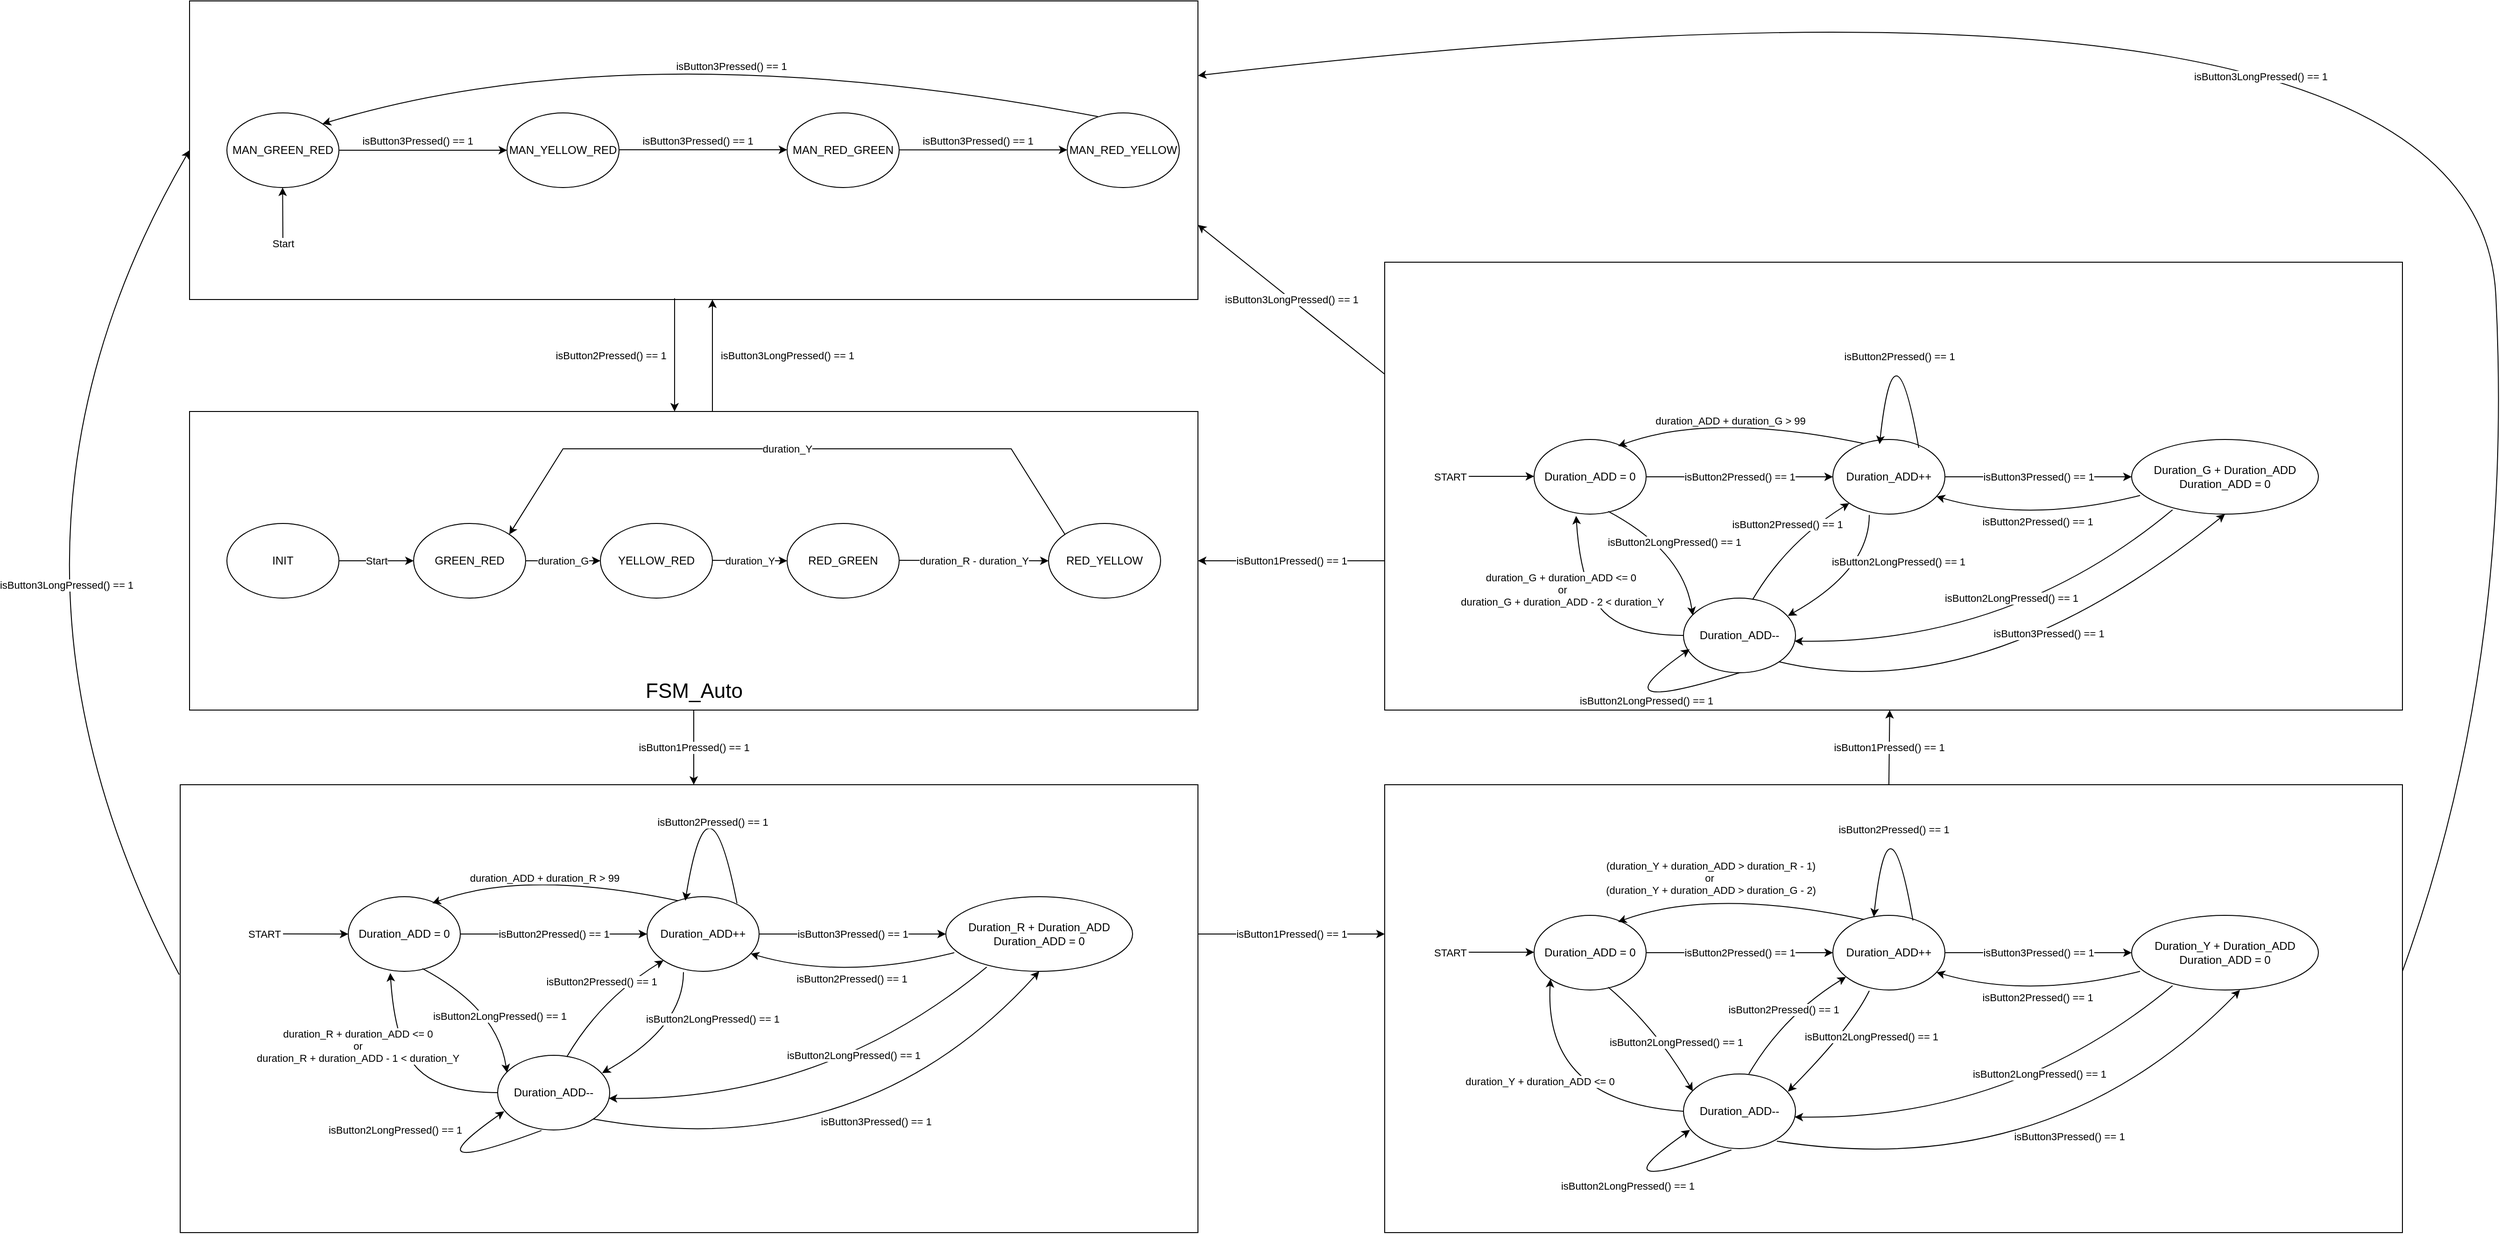 <mxfile version="24.9.1">
  <diagram name="Trang-1" id="8JDqOSwiKG6TQ53-_eAv">
    <mxGraphModel dx="4874" dy="2580" grid="1" gridSize="10" guides="1" tooltips="1" connect="1" arrows="1" fold="1" page="1" pageScale="1" pageWidth="2560" pageHeight="1440" math="0" shadow="0">
      <root>
        <mxCell id="0" />
        <mxCell id="1" parent="0" />
        <mxCell id="40xtXqaltyNHwQIEkFGx-76" value="" style="rounded=0;whiteSpace=wrap;html=1;" vertex="1" parent="1">
          <mxGeometry x="1320" y="-120" width="1090" height="480" as="geometry" />
        </mxCell>
        <mxCell id="40xtXqaltyNHwQIEkFGx-75" value="" style="rounded=0;whiteSpace=wrap;html=1;" vertex="1" parent="1">
          <mxGeometry x="1320" y="440" width="1090" height="480" as="geometry" />
        </mxCell>
        <mxCell id="40xtXqaltyNHwQIEkFGx-74" value="" style="rounded=0;whiteSpace=wrap;html=1;" vertex="1" parent="1">
          <mxGeometry x="30" y="440" width="1090" height="480" as="geometry" />
        </mxCell>
        <mxCell id="vL8TN6q_P8kp17YSHXBX-11" value="" style="rounded=0;whiteSpace=wrap;html=1;" parent="1" vertex="1">
          <mxGeometry x="40" y="40" width="1080" height="320" as="geometry" />
        </mxCell>
        <mxCell id="vL8TN6q_P8kp17YSHXBX-1" value="INIT" style="ellipse;whiteSpace=wrap;html=1;" parent="1" vertex="1">
          <mxGeometry x="80" y="160" width="120" height="80" as="geometry" />
        </mxCell>
        <mxCell id="vL8TN6q_P8kp17YSHXBX-2" value="GREEN_RED" style="ellipse;whiteSpace=wrap;html=1;" parent="1" vertex="1">
          <mxGeometry x="280" y="160" width="120" height="80" as="geometry" />
        </mxCell>
        <mxCell id="vL8TN6q_P8kp17YSHXBX-3" value="YELLOW_RED" style="ellipse;whiteSpace=wrap;html=1;" parent="1" vertex="1">
          <mxGeometry x="480" y="160" width="120" height="80" as="geometry" />
        </mxCell>
        <mxCell id="vL8TN6q_P8kp17YSHXBX-4" value="RED_GREEN" style="ellipse;whiteSpace=wrap;html=1;" parent="1" vertex="1">
          <mxGeometry x="680" y="160" width="120" height="80" as="geometry" />
        </mxCell>
        <mxCell id="vL8TN6q_P8kp17YSHXBX-5" value="RED_YELLOW" style="ellipse;whiteSpace=wrap;html=1;" parent="1" vertex="1">
          <mxGeometry x="960" y="160" width="120" height="80" as="geometry" />
        </mxCell>
        <mxCell id="vL8TN6q_P8kp17YSHXBX-6" value="duration_Y" style="endArrow=classic;html=1;rounded=0;exitX=0;exitY=0;exitDx=0;exitDy=0;entryX=1;entryY=0;entryDx=0;entryDy=0;" parent="1" source="vL8TN6q_P8kp17YSHXBX-5" target="vL8TN6q_P8kp17YSHXBX-2" edge="1">
          <mxGeometry width="50" height="50" relative="1" as="geometry">
            <mxPoint x="886.334" y="142.111" as="sourcePoint" />
            <mxPoint x="173" y="170" as="targetPoint" />
            <Array as="points">
              <mxPoint x="920" y="80" />
              <mxPoint x="440" y="80" />
            </Array>
          </mxGeometry>
        </mxCell>
        <mxCell id="vL8TN6q_P8kp17YSHXBX-7" value="Start" style="endArrow=classic;html=1;rounded=0;entryX=0;entryY=0.5;entryDx=0;entryDy=0;" parent="1" source="vL8TN6q_P8kp17YSHXBX-1" target="vL8TN6q_P8kp17YSHXBX-2" edge="1">
          <mxGeometry width="50" height="50" relative="1" as="geometry">
            <mxPoint x="210" y="290" as="sourcePoint" />
            <mxPoint x="260" y="240" as="targetPoint" />
          </mxGeometry>
        </mxCell>
        <mxCell id="vL8TN6q_P8kp17YSHXBX-8" value="duration_G" style="endArrow=classic;html=1;rounded=0;exitX=1;exitY=0.5;exitDx=0;exitDy=0;" parent="1" source="vL8TN6q_P8kp17YSHXBX-2" edge="1">
          <mxGeometry width="50" height="50" relative="1" as="geometry">
            <mxPoint x="430" y="250" as="sourcePoint" />
            <mxPoint x="480" y="200" as="targetPoint" />
          </mxGeometry>
        </mxCell>
        <mxCell id="vL8TN6q_P8kp17YSHXBX-9" value="duration_Y" style="endArrow=classic;html=1;rounded=0;entryX=0;entryY=0.5;entryDx=0;entryDy=0;" parent="1" target="vL8TN6q_P8kp17YSHXBX-4" edge="1">
          <mxGeometry width="50" height="50" relative="1" as="geometry">
            <mxPoint x="600" y="199.5" as="sourcePoint" />
            <mxPoint x="670" y="199.5" as="targetPoint" />
            <mxPoint as="offset" />
          </mxGeometry>
        </mxCell>
        <mxCell id="vL8TN6q_P8kp17YSHXBX-10" value="duration_R - duration_Y" style="endArrow=classic;html=1;rounded=0;entryX=0;entryY=0.5;entryDx=0;entryDy=0;" parent="1" target="vL8TN6q_P8kp17YSHXBX-5" edge="1">
          <mxGeometry width="50" height="50" relative="1" as="geometry">
            <mxPoint x="800" y="199.5" as="sourcePoint" />
            <mxPoint x="960" y="200" as="targetPoint" />
          </mxGeometry>
        </mxCell>
        <mxCell id="vL8TN6q_P8kp17YSHXBX-12" value="&lt;font style=&quot;font-size: 22px;&quot;&gt;FSM_Auto&lt;/font&gt;" style="text;html=1;align=center;verticalAlign=middle;resizable=0;points=[];autosize=1;strokeColor=none;fillColor=none;" parent="1" vertex="1">
          <mxGeometry x="515" y="320" width="130" height="40" as="geometry" />
        </mxCell>
        <mxCell id="vL8TN6q_P8kp17YSHXBX-13" value="isButton1Pressed() == 1" style="endArrow=classic;html=1;rounded=0;entryX=0.5;entryY=0;entryDx=0;entryDy=0;" parent="1" source="vL8TN6q_P8kp17YSHXBX-11" edge="1">
          <mxGeometry width="50" height="50" relative="1" as="geometry">
            <mxPoint x="480.0" y="370.0" as="sourcePoint" />
            <mxPoint x="580" y="440" as="targetPoint" />
          </mxGeometry>
        </mxCell>
        <mxCell id="vL8TN6q_P8kp17YSHXBX-27" value="&lt;div&gt;Duration_ADD = 0&lt;/div&gt;" style="ellipse;whiteSpace=wrap;html=1;" parent="1" vertex="1">
          <mxGeometry x="1480" y="580" width="120" height="80" as="geometry" />
        </mxCell>
        <mxCell id="vL8TN6q_P8kp17YSHXBX-28" value="Duration_ADD++" style="ellipse;whiteSpace=wrap;html=1;" parent="1" vertex="1">
          <mxGeometry x="1800" y="580" width="120" height="80" as="geometry" />
        </mxCell>
        <mxCell id="vL8TN6q_P8kp17YSHXBX-29" value="Duration_Y + Duration_ADD&lt;div&gt;Duration_ADD = 0&lt;/div&gt;" style="ellipse;whiteSpace=wrap;html=1;" parent="1" vertex="1">
          <mxGeometry x="2120" y="580" width="200" height="80" as="geometry" />
        </mxCell>
        <mxCell id="vL8TN6q_P8kp17YSHXBX-30" value="isButton2Pressed() == 1" style="endArrow=classic;html=1;rounded=0;entryX=0;entryY=0.5;entryDx=0;entryDy=0;exitX=1;exitY=0.5;exitDx=0;exitDy=0;" parent="1" source="vL8TN6q_P8kp17YSHXBX-27" target="vL8TN6q_P8kp17YSHXBX-28" edge="1">
          <mxGeometry width="50" height="50" relative="1" as="geometry">
            <mxPoint x="1730" y="645" as="sourcePoint" />
            <mxPoint x="1780" y="595" as="targetPoint" />
          </mxGeometry>
        </mxCell>
        <mxCell id="vL8TN6q_P8kp17YSHXBX-31" value="isButton2Pressed() == 1" style="curved=1;endArrow=classic;html=1;rounded=0;exitX=0.715;exitY=0.07;exitDx=0;exitDy=0;entryX=0.365;entryY=0.02;entryDx=0;entryDy=0;entryPerimeter=0;exitPerimeter=0;" parent="1" source="vL8TN6q_P8kp17YSHXBX-28" edge="1" target="vL8TN6q_P8kp17YSHXBX-28">
          <mxGeometry x="0.356" y="11" width="50" height="50" relative="1" as="geometry">
            <mxPoint x="1891.38" y="580.2" as="sourcePoint" />
            <mxPoint x="1840" y="585" as="targetPoint" />
            <Array as="points">
              <mxPoint x="1859.96" y="437" />
            </Array>
            <mxPoint as="offset" />
          </mxGeometry>
        </mxCell>
        <mxCell id="vL8TN6q_P8kp17YSHXBX-32" value="isButton3Pressed() == 1" style="endArrow=classic;html=1;rounded=0;exitX=1;exitY=0.5;exitDx=0;exitDy=0;entryX=0;entryY=0.5;entryDx=0;entryDy=0;" parent="1" source="vL8TN6q_P8kp17YSHXBX-28" target="vL8TN6q_P8kp17YSHXBX-29" edge="1">
          <mxGeometry width="50" height="50" relative="1" as="geometry">
            <mxPoint x="1935" y="630" as="sourcePoint" />
            <mxPoint x="1985" y="580" as="targetPoint" />
          </mxGeometry>
        </mxCell>
        <mxCell id="vL8TN6q_P8kp17YSHXBX-33" value="isButton2Pressed() == 1" style="curved=1;endArrow=classic;html=1;rounded=0;exitX=0.045;exitY=0.75;exitDx=0;exitDy=0;entryX=0.925;entryY=0.763;entryDx=0;entryDy=0;entryPerimeter=0;exitPerimeter=0;" parent="1" source="vL8TN6q_P8kp17YSHXBX-29" target="vL8TN6q_P8kp17YSHXBX-28" edge="1">
          <mxGeometry width="50" height="50" relative="1" as="geometry">
            <mxPoint x="2179.02" y="660" as="sourcePoint" />
            <mxPoint x="1880.98" y="664.96" as="targetPoint" />
            <Array as="points">
              <mxPoint x="2010" y="670" />
            </Array>
          </mxGeometry>
        </mxCell>
        <mxCell id="vL8TN6q_P8kp17YSHXBX-49" value="isButton1Pressed() == 1" style="endArrow=classic;html=1;rounded=0;exitX=1;exitY=0.5;exitDx=0;exitDy=0;entryX=0;entryY=0.5;entryDx=0;entryDy=0;" parent="1" edge="1">
          <mxGeometry width="50" height="50" relative="1" as="geometry">
            <mxPoint x="1120" y="600" as="sourcePoint" />
            <mxPoint x="1320" y="600" as="targetPoint" />
          </mxGeometry>
        </mxCell>
        <mxCell id="vL8TN6q_P8kp17YSHXBX-50" value="isButton1Pressed() == 1" style="endArrow=classic;html=1;rounded=0;entryX=0.503;entryY=1;entryDx=0;entryDy=0;entryPerimeter=0;exitX=0.5;exitY=0;exitDx=0;exitDy=0;" parent="1" edge="1">
          <mxGeometry width="50" height="50" relative="1" as="geometry">
            <mxPoint x="1860" y="440" as="sourcePoint" />
            <mxPoint x="1860.87" y="360" as="targetPoint" />
          </mxGeometry>
        </mxCell>
        <mxCell id="vL8TN6q_P8kp17YSHXBX-51" value="isButton1Pressed() == 1" style="endArrow=classic;html=1;rounded=0;exitX=0;exitY=0.5;exitDx=0;exitDy=0;entryX=1;entryY=0.5;entryDx=0;entryDy=0;" parent="1" target="vL8TN6q_P8kp17YSHXBX-11" edge="1">
          <mxGeometry width="50" height="50" relative="1" as="geometry">
            <mxPoint x="1320" y="200" as="sourcePoint" />
            <mxPoint x="1250" y="180" as="targetPoint" />
          </mxGeometry>
        </mxCell>
        <mxCell id="40xtXqaltyNHwQIEkFGx-3" value="(duration_Y + duration_ADD &amp;gt; duration_R - 1)&lt;div&gt;or&amp;nbsp;&lt;div&gt;(duration_Y + duration_ADD &amp;gt; duration_G - 2)&lt;/div&gt;&lt;/div&gt;" style="curved=1;endArrow=classic;html=1;rounded=0;exitX=0.278;exitY=0.055;exitDx=0;exitDy=0;entryX=0.758;entryY=0.938;entryDx=0;entryDy=0;entryPerimeter=0;exitPerimeter=0;" edge="1" parent="1" source="vL8TN6q_P8kp17YSHXBX-28">
          <mxGeometry x="0.221" y="-10" width="50" height="50" relative="1" as="geometry">
            <mxPoint x="1828" y="580" as="sourcePoint" />
            <mxPoint x="1570" y="587" as="targetPoint" />
            <Array as="points">
              <mxPoint x="1670" y="550" />
            </Array>
            <mxPoint x="3" y="-1" as="offset" />
          </mxGeometry>
        </mxCell>
        <mxCell id="40xtXqaltyNHwQIEkFGx-5" value="Duration_ADD--" style="ellipse;whiteSpace=wrap;html=1;" vertex="1" parent="1">
          <mxGeometry x="1640" y="750" width="120" height="80" as="geometry" />
        </mxCell>
        <mxCell id="40xtXqaltyNHwQIEkFGx-7" value="" style="curved=1;endArrow=classic;html=1;rounded=0;exitX=0.662;exitY=0.963;exitDx=0;exitDy=0;exitPerimeter=0;entryX=0.083;entryY=0.231;entryDx=0;entryDy=0;entryPerimeter=0;" edge="1" parent="1" source="vL8TN6q_P8kp17YSHXBX-27" target="40xtXqaltyNHwQIEkFGx-5">
          <mxGeometry width="50" height="50" relative="1" as="geometry">
            <mxPoint x="1590" y="710" as="sourcePoint" />
            <mxPoint x="1640" y="660" as="targetPoint" />
            <Array as="points">
              <mxPoint x="1610" y="700" />
            </Array>
          </mxGeometry>
        </mxCell>
        <mxCell id="40xtXqaltyNHwQIEkFGx-8" value="isButton2LongPressed() == 1" style="edgeLabel;html=1;align=center;verticalAlign=middle;resizable=0;points=[];" vertex="1" connectable="0" parent="40xtXqaltyNHwQIEkFGx-7">
          <mxGeometry x="-0.219" y="9" relative="1" as="geometry">
            <mxPoint x="23" y="29" as="offset" />
          </mxGeometry>
        </mxCell>
        <mxCell id="40xtXqaltyNHwQIEkFGx-9" value="" style="curved=1;endArrow=classic;html=1;rounded=0;exitX=0.325;exitY=1.011;exitDx=0;exitDy=0;entryX=0.932;entryY=0.237;entryDx=0;entryDy=0;entryPerimeter=0;exitPerimeter=0;" edge="1" parent="1" source="vL8TN6q_P8kp17YSHXBX-28" target="40xtXqaltyNHwQIEkFGx-5">
          <mxGeometry width="50" height="50" relative="1" as="geometry">
            <mxPoint x="1760" y="667" as="sourcePoint" />
            <mxPoint x="1851" y="778" as="targetPoint" />
            <Array as="points">
              <mxPoint x="1820" y="700" />
            </Array>
          </mxGeometry>
        </mxCell>
        <mxCell id="40xtXqaltyNHwQIEkFGx-10" value="isButton2LongPressed() == 1" style="edgeLabel;html=1;align=center;verticalAlign=middle;resizable=0;points=[];" vertex="1" connectable="0" parent="40xtXqaltyNHwQIEkFGx-9">
          <mxGeometry x="-0.219" y="9" relative="1" as="geometry">
            <mxPoint x="22" y="-5" as="offset" />
          </mxGeometry>
        </mxCell>
        <mxCell id="40xtXqaltyNHwQIEkFGx-11" value="" style="curved=1;endArrow=classic;html=1;rounded=0;exitX=0.219;exitY=0.942;exitDx=0;exitDy=0;entryX=0.992;entryY=0.576;entryDx=0;entryDy=0;entryPerimeter=0;exitPerimeter=0;" edge="1" parent="1" source="vL8TN6q_P8kp17YSHXBX-29" target="40xtXqaltyNHwQIEkFGx-5">
          <mxGeometry width="50" height="50" relative="1" as="geometry">
            <mxPoint x="2157" y="660" as="sourcePoint" />
            <mxPoint x="2070" y="768" as="targetPoint" />
            <Array as="points">
              <mxPoint x="1990" y="800" />
            </Array>
          </mxGeometry>
        </mxCell>
        <mxCell id="40xtXqaltyNHwQIEkFGx-12" value="isButton2LongPressed() == 1" style="edgeLabel;html=1;align=center;verticalAlign=middle;resizable=0;points=[];" vertex="1" connectable="0" parent="40xtXqaltyNHwQIEkFGx-11">
          <mxGeometry x="-0.219" y="9" relative="1" as="geometry">
            <mxPoint x="-12" y="-27" as="offset" />
          </mxGeometry>
        </mxCell>
        <mxCell id="40xtXqaltyNHwQIEkFGx-14" value="" style="curved=1;endArrow=classic;html=1;rounded=0;exitX=0;exitY=0.5;exitDx=0;exitDy=0;entryX=0;entryY=1;entryDx=0;entryDy=0;" edge="1" parent="1" source="40xtXqaltyNHwQIEkFGx-5" target="vL8TN6q_P8kp17YSHXBX-27">
          <mxGeometry width="50" height="50" relative="1" as="geometry">
            <mxPoint x="1530" y="790" as="sourcePoint" />
            <mxPoint x="1580" y="740" as="targetPoint" />
            <Array as="points">
              <mxPoint x="1490" y="780" />
            </Array>
          </mxGeometry>
        </mxCell>
        <mxCell id="40xtXqaltyNHwQIEkFGx-15" value="duration_Y + duration_ADD &amp;lt;= 0" style="edgeLabel;html=1;align=center;verticalAlign=middle;resizable=0;points=[];" vertex="1" connectable="0" parent="40xtXqaltyNHwQIEkFGx-14">
          <mxGeometry x="-0.072" y="1" relative="1" as="geometry">
            <mxPoint x="-23" y="-25" as="offset" />
          </mxGeometry>
        </mxCell>
        <mxCell id="40xtXqaltyNHwQIEkFGx-18" value="&lt;div&gt;Duration_ADD = 0&lt;/div&gt;" style="ellipse;whiteSpace=wrap;html=1;" vertex="1" parent="1">
          <mxGeometry x="210" y="560" width="120" height="80" as="geometry" />
        </mxCell>
        <mxCell id="40xtXqaltyNHwQIEkFGx-19" value="Duration_ADD++" style="ellipse;whiteSpace=wrap;html=1;" vertex="1" parent="1">
          <mxGeometry x="530" y="560" width="120" height="80" as="geometry" />
        </mxCell>
        <mxCell id="40xtXqaltyNHwQIEkFGx-20" value="Duration_R + Duration_ADD&lt;div&gt;Duration_ADD = 0&lt;/div&gt;" style="ellipse;whiteSpace=wrap;html=1;" vertex="1" parent="1">
          <mxGeometry x="850" y="560" width="200" height="80" as="geometry" />
        </mxCell>
        <mxCell id="40xtXqaltyNHwQIEkFGx-21" value="isButton2Pressed() == 1" style="endArrow=classic;html=1;rounded=0;entryX=0;entryY=0.5;entryDx=0;entryDy=0;exitX=1;exitY=0.5;exitDx=0;exitDy=0;" edge="1" parent="1" source="40xtXqaltyNHwQIEkFGx-18" target="40xtXqaltyNHwQIEkFGx-19">
          <mxGeometry width="50" height="50" relative="1" as="geometry">
            <mxPoint x="460" y="625" as="sourcePoint" />
            <mxPoint x="510" y="575" as="targetPoint" />
          </mxGeometry>
        </mxCell>
        <mxCell id="40xtXqaltyNHwQIEkFGx-22" value="isButton3Pressed() == 1" style="endArrow=classic;html=1;rounded=0;exitX=1;exitY=0.5;exitDx=0;exitDy=0;entryX=0;entryY=0.5;entryDx=0;entryDy=0;" edge="1" parent="1" source="40xtXqaltyNHwQIEkFGx-19" target="40xtXqaltyNHwQIEkFGx-20">
          <mxGeometry width="50" height="50" relative="1" as="geometry">
            <mxPoint x="665" y="610" as="sourcePoint" />
            <mxPoint x="715" y="560" as="targetPoint" />
            <mxPoint as="offset" />
          </mxGeometry>
        </mxCell>
        <mxCell id="40xtXqaltyNHwQIEkFGx-23" value="isButton2Pressed() == 1" style="curved=1;endArrow=classic;html=1;rounded=0;exitX=0.045;exitY=0.75;exitDx=0;exitDy=0;entryX=0.925;entryY=0.763;entryDx=0;entryDy=0;entryPerimeter=0;exitPerimeter=0;" edge="1" parent="1" source="40xtXqaltyNHwQIEkFGx-20" target="40xtXqaltyNHwQIEkFGx-19">
          <mxGeometry width="50" height="50" relative="1" as="geometry">
            <mxPoint x="909.02" y="640" as="sourcePoint" />
            <mxPoint x="610.98" y="644.96" as="targetPoint" />
            <Array as="points">
              <mxPoint x="740" y="650" />
            </Array>
          </mxGeometry>
        </mxCell>
        <mxCell id="40xtXqaltyNHwQIEkFGx-24" value="duration_ADD + duration_R &amp;gt; 99" style="curved=1;endArrow=classic;html=1;rounded=0;exitX=0.278;exitY=0.055;exitDx=0;exitDy=0;entryX=0.758;entryY=0.938;entryDx=0;entryDy=0;entryPerimeter=0;exitPerimeter=0;" edge="1" parent="1" source="40xtXqaltyNHwQIEkFGx-19">
          <mxGeometry x="0.062" y="6" width="50" height="50" relative="1" as="geometry">
            <mxPoint x="558" y="560" as="sourcePoint" />
            <mxPoint x="300" y="567" as="targetPoint" />
            <Array as="points">
              <mxPoint x="400" y="530" />
            </Array>
            <mxPoint as="offset" />
          </mxGeometry>
        </mxCell>
        <mxCell id="40xtXqaltyNHwQIEkFGx-25" value="Duration_ADD--" style="ellipse;whiteSpace=wrap;html=1;" vertex="1" parent="1">
          <mxGeometry x="370" y="730" width="120" height="80" as="geometry" />
        </mxCell>
        <mxCell id="40xtXqaltyNHwQIEkFGx-26" value="" style="curved=1;endArrow=classic;html=1;rounded=0;exitX=0.662;exitY=0.963;exitDx=0;exitDy=0;exitPerimeter=0;entryX=0.083;entryY=0.231;entryDx=0;entryDy=0;entryPerimeter=0;" edge="1" parent="1" source="40xtXqaltyNHwQIEkFGx-18" target="40xtXqaltyNHwQIEkFGx-25">
          <mxGeometry width="50" height="50" relative="1" as="geometry">
            <mxPoint x="320" y="690" as="sourcePoint" />
            <mxPoint x="370" y="640" as="targetPoint" />
            <Array as="points">
              <mxPoint x="370" y="680" />
            </Array>
          </mxGeometry>
        </mxCell>
        <mxCell id="40xtXqaltyNHwQIEkFGx-27" value="isButton2LongPressed() == 1" style="edgeLabel;html=1;align=center;verticalAlign=middle;resizable=0;points=[];" vertex="1" connectable="0" parent="40xtXqaltyNHwQIEkFGx-26">
          <mxGeometry x="-0.219" y="9" relative="1" as="geometry">
            <mxPoint x="23" y="29" as="offset" />
          </mxGeometry>
        </mxCell>
        <mxCell id="40xtXqaltyNHwQIEkFGx-28" value="" style="curved=1;endArrow=classic;html=1;rounded=0;exitX=0.325;exitY=1.011;exitDx=0;exitDy=0;entryX=0.932;entryY=0.237;entryDx=0;entryDy=0;entryPerimeter=0;exitPerimeter=0;" edge="1" parent="1" source="40xtXqaltyNHwQIEkFGx-19" target="40xtXqaltyNHwQIEkFGx-25">
          <mxGeometry width="50" height="50" relative="1" as="geometry">
            <mxPoint x="490" y="647" as="sourcePoint" />
            <mxPoint x="581" y="758" as="targetPoint" />
            <Array as="points">
              <mxPoint x="569" y="700" />
            </Array>
          </mxGeometry>
        </mxCell>
        <mxCell id="40xtXqaltyNHwQIEkFGx-29" value="isButton2LongPressed() == 1" style="edgeLabel;html=1;align=center;verticalAlign=middle;resizable=0;points=[];" vertex="1" connectable="0" parent="40xtXqaltyNHwQIEkFGx-28">
          <mxGeometry x="-0.219" y="9" relative="1" as="geometry">
            <mxPoint x="29" y="-19" as="offset" />
          </mxGeometry>
        </mxCell>
        <mxCell id="40xtXqaltyNHwQIEkFGx-30" value="" style="curved=1;endArrow=classic;html=1;rounded=0;exitX=0.219;exitY=0.942;exitDx=0;exitDy=0;entryX=0.992;entryY=0.576;entryDx=0;entryDy=0;entryPerimeter=0;exitPerimeter=0;" edge="1" parent="1" source="40xtXqaltyNHwQIEkFGx-20" target="40xtXqaltyNHwQIEkFGx-25">
          <mxGeometry width="50" height="50" relative="1" as="geometry">
            <mxPoint x="887" y="640" as="sourcePoint" />
            <mxPoint x="800" y="748" as="targetPoint" />
            <Array as="points">
              <mxPoint x="720" y="780" />
            </Array>
          </mxGeometry>
        </mxCell>
        <mxCell id="40xtXqaltyNHwQIEkFGx-31" value="isButton2LongPressed() == 1" style="edgeLabel;html=1;align=center;verticalAlign=middle;resizable=0;points=[];" vertex="1" connectable="0" parent="40xtXqaltyNHwQIEkFGx-30">
          <mxGeometry x="-0.219" y="9" relative="1" as="geometry">
            <mxPoint x="-12" y="-27" as="offset" />
          </mxGeometry>
        </mxCell>
        <mxCell id="40xtXqaltyNHwQIEkFGx-32" value="" style="curved=1;endArrow=classic;html=1;rounded=0;exitX=0;exitY=0.5;exitDx=0;exitDy=0;entryX=0.375;entryY=1.023;entryDx=0;entryDy=0;entryPerimeter=0;" edge="1" parent="1" source="40xtXqaltyNHwQIEkFGx-25" target="40xtXqaltyNHwQIEkFGx-18">
          <mxGeometry width="50" height="50" relative="1" as="geometry">
            <mxPoint x="260" y="770" as="sourcePoint" />
            <mxPoint x="310" y="720" as="targetPoint" />
            <Array as="points">
              <mxPoint x="310" y="770" />
              <mxPoint x="260" y="720" />
            </Array>
          </mxGeometry>
        </mxCell>
        <mxCell id="40xtXqaltyNHwQIEkFGx-33" value="duration_R + duration_ADD &amp;lt;= 0&lt;div&gt;or&lt;br&gt;&lt;div&gt;duration_R + duration_ADD - 1 &amp;lt; duration_Y&lt;/div&gt;&lt;/div&gt;" style="edgeLabel;html=1;align=center;verticalAlign=middle;resizable=0;points=[];" vertex="1" connectable="0" parent="40xtXqaltyNHwQIEkFGx-32">
          <mxGeometry x="-0.072" y="1" relative="1" as="geometry">
            <mxPoint x="-63" y="-25" as="offset" />
          </mxGeometry>
        </mxCell>
        <mxCell id="40xtXqaltyNHwQIEkFGx-34" value="isButton2Pressed() == 1" style="curved=1;endArrow=classic;html=1;rounded=0;exitX=0.803;exitY=0.09;exitDx=0;exitDy=0;entryX=0.341;entryY=0.054;entryDx=0;entryDy=0;entryPerimeter=0;exitPerimeter=0;" edge="1" parent="1" source="40xtXqaltyNHwQIEkFGx-19" target="40xtXqaltyNHwQIEkFGx-19">
          <mxGeometry x="-0.424" y="9" width="50" height="50" relative="1" as="geometry">
            <mxPoint x="622" y="560" as="sourcePoint" />
            <mxPoint x="580" y="556" as="targetPoint" />
            <Array as="points">
              <mxPoint x="595.96" y="411" />
            </Array>
            <mxPoint as="offset" />
          </mxGeometry>
        </mxCell>
        <mxCell id="40xtXqaltyNHwQIEkFGx-36" value="" style="curved=1;endArrow=classic;html=1;rounded=0;entryX=0.5;entryY=1;entryDx=0;entryDy=0;exitX=1;exitY=1;exitDx=0;exitDy=0;" edge="1" parent="1" source="40xtXqaltyNHwQIEkFGx-25" target="40xtXqaltyNHwQIEkFGx-20">
          <mxGeometry width="50" height="50" relative="1" as="geometry">
            <mxPoint x="515" y="860" as="sourcePoint" />
            <mxPoint x="950" y="720" as="targetPoint" />
            <Array as="points">
              <mxPoint x="760" y="850" />
            </Array>
          </mxGeometry>
        </mxCell>
        <mxCell id="40xtXqaltyNHwQIEkFGx-37" value="isButton3Pressed() == 1" style="edgeLabel;html=1;align=center;verticalAlign=middle;resizable=0;points=[];" vertex="1" connectable="0" parent="40xtXqaltyNHwQIEkFGx-36">
          <mxGeometry x="0.252" y="42" relative="1" as="geometry">
            <mxPoint y="29" as="offset" />
          </mxGeometry>
        </mxCell>
        <mxCell id="40xtXqaltyNHwQIEkFGx-38" value="" style="curved=1;endArrow=classic;html=1;rounded=0;exitX=0.617;exitY=0.021;exitDx=0;exitDy=0;exitPerimeter=0;entryX=0;entryY=1;entryDx=0;entryDy=0;" edge="1" parent="1" source="40xtXqaltyNHwQIEkFGx-25" target="40xtXqaltyNHwQIEkFGx-19">
          <mxGeometry width="50" height="50" relative="1" as="geometry">
            <mxPoint x="465" y="710" as="sourcePoint" />
            <mxPoint x="515" y="660" as="targetPoint" />
            <Array as="points">
              <mxPoint x="480" y="670" />
            </Array>
          </mxGeometry>
        </mxCell>
        <mxCell id="40xtXqaltyNHwQIEkFGx-39" value="isButton2Pressed() == 1" style="edgeLabel;html=1;align=center;verticalAlign=middle;resizable=0;points=[];" vertex="1" connectable="0" parent="40xtXqaltyNHwQIEkFGx-38">
          <mxGeometry x="0.202" y="-4" relative="1" as="geometry">
            <mxPoint x="-18" y="-13" as="offset" />
          </mxGeometry>
        </mxCell>
        <mxCell id="40xtXqaltyNHwQIEkFGx-40" value="" style="curved=1;endArrow=classic;html=1;rounded=0;exitX=0.617;exitY=0.021;exitDx=0;exitDy=0;exitPerimeter=0;entryX=0;entryY=1;entryDx=0;entryDy=0;" edge="1" parent="1">
          <mxGeometry width="50" height="50" relative="1" as="geometry">
            <mxPoint x="1710" y="750" as="sourcePoint" />
            <mxPoint x="1814" y="646" as="targetPoint" />
            <Array as="points">
              <mxPoint x="1746" y="688" />
            </Array>
          </mxGeometry>
        </mxCell>
        <mxCell id="40xtXqaltyNHwQIEkFGx-41" value="isButton2Pressed() == 1" style="edgeLabel;html=1;align=center;verticalAlign=middle;resizable=0;points=[];" vertex="1" connectable="0" parent="40xtXqaltyNHwQIEkFGx-40">
          <mxGeometry x="0.202" y="-4" relative="1" as="geometry">
            <mxPoint x="-18" y="-1" as="offset" />
          </mxGeometry>
        </mxCell>
        <mxCell id="40xtXqaltyNHwQIEkFGx-42" value="" style="curved=1;endArrow=classic;html=1;rounded=0;entryX=0.56;entryY=1.029;entryDx=0;entryDy=0;entryPerimeter=0;exitX=0.8;exitY=0.929;exitDx=0;exitDy=0;exitPerimeter=0;" edge="1" parent="1">
          <mxGeometry width="50" height="50" relative="1" as="geometry">
            <mxPoint x="1740" y="822" as="sourcePoint" />
            <mxPoint x="2236" y="660" as="targetPoint" />
            <Array as="points">
              <mxPoint x="2034" y="868" />
            </Array>
          </mxGeometry>
        </mxCell>
        <mxCell id="40xtXqaltyNHwQIEkFGx-43" value="isButton3Pressed() == 1" style="edgeLabel;html=1;align=center;verticalAlign=middle;resizable=0;points=[];" vertex="1" connectable="0" parent="40xtXqaltyNHwQIEkFGx-42">
          <mxGeometry x="0.252" y="42" relative="1" as="geometry">
            <mxPoint y="29" as="offset" />
          </mxGeometry>
        </mxCell>
        <mxCell id="40xtXqaltyNHwQIEkFGx-44" value="&lt;div&gt;Duration_ADD = 0&lt;/div&gt;" style="ellipse;whiteSpace=wrap;html=1;" vertex="1" parent="1">
          <mxGeometry x="1480" y="70" width="120" height="80" as="geometry" />
        </mxCell>
        <mxCell id="40xtXqaltyNHwQIEkFGx-45" value="Duration_ADD++" style="ellipse;whiteSpace=wrap;html=1;" vertex="1" parent="1">
          <mxGeometry x="1800" y="70" width="120" height="80" as="geometry" />
        </mxCell>
        <mxCell id="40xtXqaltyNHwQIEkFGx-46" value="Duration_G + Duration_ADD&lt;div&gt;Duration_ADD = 0&lt;/div&gt;" style="ellipse;whiteSpace=wrap;html=1;" vertex="1" parent="1">
          <mxGeometry x="2120" y="70" width="200" height="80" as="geometry" />
        </mxCell>
        <mxCell id="40xtXqaltyNHwQIEkFGx-47" value="isButton2Pressed() == 1" style="endArrow=classic;html=1;rounded=0;entryX=0;entryY=0.5;entryDx=0;entryDy=0;exitX=1;exitY=0.5;exitDx=0;exitDy=0;" edge="1" parent="1" source="40xtXqaltyNHwQIEkFGx-44" target="40xtXqaltyNHwQIEkFGx-45">
          <mxGeometry width="50" height="50" relative="1" as="geometry">
            <mxPoint x="1730" y="135" as="sourcePoint" />
            <mxPoint x="1780" y="85" as="targetPoint" />
          </mxGeometry>
        </mxCell>
        <mxCell id="40xtXqaltyNHwQIEkFGx-48" value="isButton3Pressed() == 1" style="endArrow=classic;html=1;rounded=0;exitX=1;exitY=0.5;exitDx=0;exitDy=0;entryX=0;entryY=0.5;entryDx=0;entryDy=0;" edge="1" parent="1" source="40xtXqaltyNHwQIEkFGx-45" target="40xtXqaltyNHwQIEkFGx-46">
          <mxGeometry width="50" height="50" relative="1" as="geometry">
            <mxPoint x="1935" y="120" as="sourcePoint" />
            <mxPoint x="1985" y="70" as="targetPoint" />
            <mxPoint as="offset" />
          </mxGeometry>
        </mxCell>
        <mxCell id="40xtXqaltyNHwQIEkFGx-49" value="isButton2Pressed() == 1" style="curved=1;endArrow=classic;html=1;rounded=0;exitX=0.045;exitY=0.75;exitDx=0;exitDy=0;entryX=0.925;entryY=0.763;entryDx=0;entryDy=0;entryPerimeter=0;exitPerimeter=0;" edge="1" parent="1" source="40xtXqaltyNHwQIEkFGx-46" target="40xtXqaltyNHwQIEkFGx-45">
          <mxGeometry width="50" height="50" relative="1" as="geometry">
            <mxPoint x="2179.02" y="150" as="sourcePoint" />
            <mxPoint x="1880.98" y="154.96" as="targetPoint" />
            <Array as="points">
              <mxPoint x="2010" y="160" />
            </Array>
          </mxGeometry>
        </mxCell>
        <mxCell id="40xtXqaltyNHwQIEkFGx-50" value="duration_ADD + duration_G &amp;gt; 99" style="curved=1;endArrow=classic;html=1;rounded=0;exitX=0.278;exitY=0.055;exitDx=0;exitDy=0;entryX=0.758;entryY=0.938;entryDx=0;entryDy=0;entryPerimeter=0;exitPerimeter=0;" edge="1" parent="1" source="40xtXqaltyNHwQIEkFGx-45">
          <mxGeometry x="0.062" y="6" width="50" height="50" relative="1" as="geometry">
            <mxPoint x="1828" y="70" as="sourcePoint" />
            <mxPoint x="1570" y="77" as="targetPoint" />
            <Array as="points">
              <mxPoint x="1670" y="40" />
            </Array>
            <mxPoint as="offset" />
          </mxGeometry>
        </mxCell>
        <mxCell id="40xtXqaltyNHwQIEkFGx-51" value="Duration_ADD--" style="ellipse;whiteSpace=wrap;html=1;" vertex="1" parent="1">
          <mxGeometry x="1640" y="240" width="120" height="80" as="geometry" />
        </mxCell>
        <mxCell id="40xtXqaltyNHwQIEkFGx-52" value="" style="curved=1;endArrow=classic;html=1;rounded=0;exitX=0.662;exitY=0.963;exitDx=0;exitDy=0;exitPerimeter=0;entryX=0.083;entryY=0.231;entryDx=0;entryDy=0;entryPerimeter=0;" edge="1" parent="1" source="40xtXqaltyNHwQIEkFGx-44" target="40xtXqaltyNHwQIEkFGx-51">
          <mxGeometry width="50" height="50" relative="1" as="geometry">
            <mxPoint x="1590" y="200" as="sourcePoint" />
            <mxPoint x="1640" y="150" as="targetPoint" />
            <Array as="points">
              <mxPoint x="1640" y="190" />
            </Array>
          </mxGeometry>
        </mxCell>
        <mxCell id="40xtXqaltyNHwQIEkFGx-53" value="isButton2LongPressed() == 1" style="edgeLabel;html=1;align=center;verticalAlign=middle;resizable=0;points=[];" vertex="1" connectable="0" parent="40xtXqaltyNHwQIEkFGx-52">
          <mxGeometry x="-0.219" y="9" relative="1" as="geometry">
            <mxPoint x="11" y="11" as="offset" />
          </mxGeometry>
        </mxCell>
        <mxCell id="40xtXqaltyNHwQIEkFGx-54" value="" style="curved=1;endArrow=classic;html=1;rounded=0;exitX=0.325;exitY=1.011;exitDx=0;exitDy=0;entryX=0.932;entryY=0.237;entryDx=0;entryDy=0;entryPerimeter=0;exitPerimeter=0;" edge="1" parent="1" source="40xtXqaltyNHwQIEkFGx-45" target="40xtXqaltyNHwQIEkFGx-51">
          <mxGeometry width="50" height="50" relative="1" as="geometry">
            <mxPoint x="1760" y="157" as="sourcePoint" />
            <mxPoint x="1851" y="268" as="targetPoint" />
            <Array as="points">
              <mxPoint x="1839" y="210" />
            </Array>
          </mxGeometry>
        </mxCell>
        <mxCell id="40xtXqaltyNHwQIEkFGx-55" value="isButton2LongPressed() == 1" style="edgeLabel;html=1;align=center;verticalAlign=middle;resizable=0;points=[];" vertex="1" connectable="0" parent="40xtXqaltyNHwQIEkFGx-54">
          <mxGeometry x="-0.219" y="9" relative="1" as="geometry">
            <mxPoint x="29" y="-19" as="offset" />
          </mxGeometry>
        </mxCell>
        <mxCell id="40xtXqaltyNHwQIEkFGx-56" value="" style="curved=1;endArrow=classic;html=1;rounded=0;exitX=0.219;exitY=0.942;exitDx=0;exitDy=0;entryX=0.992;entryY=0.576;entryDx=0;entryDy=0;entryPerimeter=0;exitPerimeter=0;" edge="1" parent="1" source="40xtXqaltyNHwQIEkFGx-46" target="40xtXqaltyNHwQIEkFGx-51">
          <mxGeometry width="50" height="50" relative="1" as="geometry">
            <mxPoint x="2157" y="150" as="sourcePoint" />
            <mxPoint x="2070" y="258" as="targetPoint" />
            <Array as="points">
              <mxPoint x="1990" y="290" />
            </Array>
          </mxGeometry>
        </mxCell>
        <mxCell id="40xtXqaltyNHwQIEkFGx-57" value="isButton2LongPressed() == 1" style="edgeLabel;html=1;align=center;verticalAlign=middle;resizable=0;points=[];" vertex="1" connectable="0" parent="40xtXqaltyNHwQIEkFGx-56">
          <mxGeometry x="-0.219" y="9" relative="1" as="geometry">
            <mxPoint x="-42" y="-27" as="offset" />
          </mxGeometry>
        </mxCell>
        <mxCell id="40xtXqaltyNHwQIEkFGx-58" value="" style="curved=1;endArrow=classic;html=1;rounded=0;exitX=0;exitY=0.5;exitDx=0;exitDy=0;entryX=0.375;entryY=1.023;entryDx=0;entryDy=0;entryPerimeter=0;" edge="1" parent="1" source="40xtXqaltyNHwQIEkFGx-51" target="40xtXqaltyNHwQIEkFGx-44">
          <mxGeometry width="50" height="50" relative="1" as="geometry">
            <mxPoint x="1530" y="280" as="sourcePoint" />
            <mxPoint x="1580" y="230" as="targetPoint" />
            <Array as="points">
              <mxPoint x="1580" y="280" />
              <mxPoint x="1530" y="230" />
            </Array>
          </mxGeometry>
        </mxCell>
        <mxCell id="40xtXqaltyNHwQIEkFGx-59" value="duration_G + duration_ADD &amp;lt;= 0&amp;nbsp;&lt;div&gt;or&lt;/div&gt;&lt;div&gt;duration_G + duration_ADD - 2 &amp;lt; duration_Y&lt;/div&gt;" style="edgeLabel;html=1;align=center;verticalAlign=middle;resizable=0;points=[];" vertex="1" connectable="0" parent="40xtXqaltyNHwQIEkFGx-58">
          <mxGeometry x="-0.072" y="1" relative="1" as="geometry">
            <mxPoint x="-43" y="-24" as="offset" />
          </mxGeometry>
        </mxCell>
        <mxCell id="40xtXqaltyNHwQIEkFGx-60" value="" style="curved=1;endArrow=classic;html=1;rounded=0;entryX=0.5;entryY=1;entryDx=0;entryDy=0;exitX=1;exitY=1;exitDx=0;exitDy=0;" edge="1" parent="1" source="40xtXqaltyNHwQIEkFGx-51" target="40xtXqaltyNHwQIEkFGx-46">
          <mxGeometry width="50" height="50" relative="1" as="geometry">
            <mxPoint x="1715" y="370" as="sourcePoint" />
            <mxPoint x="2150" y="230" as="targetPoint" />
            <Array as="points">
              <mxPoint x="1960" y="360" />
            </Array>
          </mxGeometry>
        </mxCell>
        <mxCell id="40xtXqaltyNHwQIEkFGx-61" value="isButton3Pressed() == 1" style="edgeLabel;html=1;align=center;verticalAlign=middle;resizable=0;points=[];" vertex="1" connectable="0" parent="40xtXqaltyNHwQIEkFGx-60">
          <mxGeometry x="0.252" y="42" relative="1" as="geometry">
            <mxPoint y="29" as="offset" />
          </mxGeometry>
        </mxCell>
        <mxCell id="40xtXqaltyNHwQIEkFGx-62" value="" style="curved=1;endArrow=classic;html=1;rounded=0;exitX=0.617;exitY=0.021;exitDx=0;exitDy=0;exitPerimeter=0;entryX=0;entryY=1;entryDx=0;entryDy=0;" edge="1" parent="1" source="40xtXqaltyNHwQIEkFGx-51" target="40xtXqaltyNHwQIEkFGx-45">
          <mxGeometry width="50" height="50" relative="1" as="geometry">
            <mxPoint x="1735" y="220" as="sourcePoint" />
            <mxPoint x="1785" y="170" as="targetPoint" />
            <Array as="points">
              <mxPoint x="1750" y="180" />
            </Array>
          </mxGeometry>
        </mxCell>
        <mxCell id="40xtXqaltyNHwQIEkFGx-63" value="isButton2Pressed() == 1" style="edgeLabel;html=1;align=center;verticalAlign=middle;resizable=0;points=[];" vertex="1" connectable="0" parent="40xtXqaltyNHwQIEkFGx-62">
          <mxGeometry x="0.202" y="-4" relative="1" as="geometry">
            <mxPoint x="-18" y="-13" as="offset" />
          </mxGeometry>
        </mxCell>
        <mxCell id="40xtXqaltyNHwQIEkFGx-67" value="isButton2Pressed() == 1" style="curved=1;endArrow=classic;html=1;rounded=0;exitX=0.715;exitY=0.07;exitDx=0;exitDy=0;entryX=0.365;entryY=0.02;entryDx=0;entryDy=0;entryPerimeter=0;exitPerimeter=0;" edge="1" parent="1">
          <mxGeometry x="0.356" y="11" width="50" height="50" relative="1" as="geometry">
            <mxPoint x="1892" y="79" as="sourcePoint" />
            <mxPoint x="1850" y="75" as="targetPoint" />
            <Array as="points">
              <mxPoint x="1865.96" y="-70" />
            </Array>
            <mxPoint as="offset" />
          </mxGeometry>
        </mxCell>
        <mxCell id="40xtXqaltyNHwQIEkFGx-68" value="" style="curved=1;endArrow=classic;html=1;rounded=0;exitX=0.5;exitY=1;exitDx=0;exitDy=0;entryX=0.055;entryY=0.684;entryDx=0;entryDy=0;entryPerimeter=0;" edge="1" parent="1" source="40xtXqaltyNHwQIEkFGx-51" target="40xtXqaltyNHwQIEkFGx-51">
          <mxGeometry width="50" height="50" relative="1" as="geometry">
            <mxPoint x="1590" y="390" as="sourcePoint" />
            <mxPoint x="1640" y="320" as="targetPoint" />
            <Array as="points">
              <mxPoint x="1540" y="370" />
            </Array>
          </mxGeometry>
        </mxCell>
        <mxCell id="40xtXqaltyNHwQIEkFGx-69" value="isButton2LongPressed() == 1" style="edgeLabel;html=1;align=center;verticalAlign=middle;resizable=0;points=[];" vertex="1" connectable="0" parent="40xtXqaltyNHwQIEkFGx-68">
          <mxGeometry x="0.593" y="-10" relative="1" as="geometry">
            <mxPoint x="-3" y="12" as="offset" />
          </mxGeometry>
        </mxCell>
        <mxCell id="40xtXqaltyNHwQIEkFGx-70" value="" style="curved=1;endArrow=classic;html=1;rounded=0;exitX=0.428;exitY=1.017;exitDx=0;exitDy=0;entryX=0.055;entryY=0.684;entryDx=0;entryDy=0;entryPerimeter=0;exitPerimeter=0;" edge="1" parent="1" source="40xtXqaltyNHwQIEkFGx-5">
          <mxGeometry width="50" height="50" relative="1" as="geometry">
            <mxPoint x="1700" y="835" as="sourcePoint" />
            <mxPoint x="1647" y="810" as="targetPoint" />
            <Array as="points">
              <mxPoint x="1540" y="885" />
            </Array>
          </mxGeometry>
        </mxCell>
        <mxCell id="40xtXqaltyNHwQIEkFGx-71" value="isButton2LongPressed() == 1" style="edgeLabel;html=1;align=center;verticalAlign=middle;resizable=0;points=[];" vertex="1" connectable="0" parent="40xtXqaltyNHwQIEkFGx-70">
          <mxGeometry x="0.593" y="-10" relative="1" as="geometry">
            <mxPoint x="-24" y="18" as="offset" />
          </mxGeometry>
        </mxCell>
        <mxCell id="40xtXqaltyNHwQIEkFGx-72" value="" style="curved=1;endArrow=classic;html=1;rounded=0;exitX=0.391;exitY=1.007;exitDx=0;exitDy=0;entryX=0.055;entryY=0.684;entryDx=0;entryDy=0;entryPerimeter=0;exitPerimeter=0;" edge="1" parent="1" source="40xtXqaltyNHwQIEkFGx-25">
          <mxGeometry width="50" height="50" relative="1" as="geometry">
            <mxPoint x="430" y="815" as="sourcePoint" />
            <mxPoint x="377" y="790" as="targetPoint" />
            <Array as="points">
              <mxPoint x="270" y="865" />
            </Array>
          </mxGeometry>
        </mxCell>
        <mxCell id="40xtXqaltyNHwQIEkFGx-73" value="isButton2LongPressed() == 1" style="edgeLabel;html=1;align=center;verticalAlign=middle;resizable=0;points=[];" vertex="1" connectable="0" parent="40xtXqaltyNHwQIEkFGx-72">
          <mxGeometry x="0.593" y="-10" relative="1" as="geometry">
            <mxPoint x="-75" y="-22" as="offset" />
          </mxGeometry>
        </mxCell>
        <mxCell id="40xtXqaltyNHwQIEkFGx-79" value="" style="endArrow=classic;html=1;rounded=0;" edge="1" parent="1">
          <mxGeometry width="50" height="50" relative="1" as="geometry">
            <mxPoint x="600" y="40" as="sourcePoint" />
            <mxPoint x="600" y="-80" as="targetPoint" />
            <Array as="points">
              <mxPoint x="600" y="10" />
            </Array>
          </mxGeometry>
        </mxCell>
        <mxCell id="40xtXqaltyNHwQIEkFGx-101" value="isButton3LongPressed() == 1" style="edgeLabel;html=1;align=center;verticalAlign=middle;resizable=0;points=[];" vertex="1" connectable="0" parent="40xtXqaltyNHwQIEkFGx-79">
          <mxGeometry x="-0.017" y="-3" relative="1" as="geometry">
            <mxPoint x="77" y="-1" as="offset" />
          </mxGeometry>
        </mxCell>
        <mxCell id="40xtXqaltyNHwQIEkFGx-80" value="" style="rounded=0;whiteSpace=wrap;html=1;" vertex="1" parent="1">
          <mxGeometry x="40" y="-400" width="1080" height="320" as="geometry" />
        </mxCell>
        <mxCell id="40xtXqaltyNHwQIEkFGx-82" value="MAN_GREEN_RED" style="ellipse;whiteSpace=wrap;html=1;" vertex="1" parent="1">
          <mxGeometry x="80" y="-280" width="120" height="80" as="geometry" />
        </mxCell>
        <mxCell id="40xtXqaltyNHwQIEkFGx-83" value="MAN_YELLOW_RED" style="ellipse;whiteSpace=wrap;html=1;" vertex="1" parent="1">
          <mxGeometry x="380" y="-280" width="120" height="80" as="geometry" />
        </mxCell>
        <mxCell id="40xtXqaltyNHwQIEkFGx-84" value="MAN_RED_GREEN" style="ellipse;whiteSpace=wrap;html=1;" vertex="1" parent="1">
          <mxGeometry x="680" y="-280" width="120" height="80" as="geometry" />
        </mxCell>
        <mxCell id="40xtXqaltyNHwQIEkFGx-85" value="MAN_RED_YELLOW" style="ellipse;whiteSpace=wrap;html=1;" vertex="1" parent="1">
          <mxGeometry x="980" y="-280" width="120" height="80" as="geometry" />
        </mxCell>
        <mxCell id="40xtXqaltyNHwQIEkFGx-92" value="" style="endArrow=classic;html=1;rounded=0;exitX=1;exitY=0.5;exitDx=0;exitDy=0;entryX=0;entryY=0.5;entryDx=0;entryDy=0;" edge="1" parent="1" source="40xtXqaltyNHwQIEkFGx-82" target="40xtXqaltyNHwQIEkFGx-83">
          <mxGeometry width="50" height="50" relative="1" as="geometry">
            <mxPoint x="450" y="-190" as="sourcePoint" />
            <mxPoint x="500" y="-240" as="targetPoint" />
          </mxGeometry>
        </mxCell>
        <mxCell id="40xtXqaltyNHwQIEkFGx-93" value="isButton3Pressed() == 1" style="edgeLabel;html=1;align=center;verticalAlign=middle;resizable=0;points=[];" vertex="1" connectable="0" parent="40xtXqaltyNHwQIEkFGx-92">
          <mxGeometry x="-0.166" y="-2" relative="1" as="geometry">
            <mxPoint x="9" y="-12" as="offset" />
          </mxGeometry>
        </mxCell>
        <mxCell id="40xtXqaltyNHwQIEkFGx-94" value="" style="endArrow=classic;html=1;rounded=0;exitX=1;exitY=0.5;exitDx=0;exitDy=0;entryX=0;entryY=0.5;entryDx=0;entryDy=0;" edge="1" parent="1">
          <mxGeometry width="50" height="50" relative="1" as="geometry">
            <mxPoint x="500" y="-240.5" as="sourcePoint" />
            <mxPoint x="680" y="-240.5" as="targetPoint" />
          </mxGeometry>
        </mxCell>
        <mxCell id="40xtXqaltyNHwQIEkFGx-95" value="isButton3Pressed() == 1" style="edgeLabel;html=1;align=center;verticalAlign=middle;resizable=0;points=[];" vertex="1" connectable="0" parent="40xtXqaltyNHwQIEkFGx-94">
          <mxGeometry x="-0.166" y="-2" relative="1" as="geometry">
            <mxPoint x="9" y="-12" as="offset" />
          </mxGeometry>
        </mxCell>
        <mxCell id="40xtXqaltyNHwQIEkFGx-96" value="" style="endArrow=classic;html=1;rounded=0;exitX=1;exitY=0.5;exitDx=0;exitDy=0;entryX=0;entryY=0.5;entryDx=0;entryDy=0;" edge="1" parent="1">
          <mxGeometry width="50" height="50" relative="1" as="geometry">
            <mxPoint x="800" y="-240.34" as="sourcePoint" />
            <mxPoint x="980" y="-240.34" as="targetPoint" />
          </mxGeometry>
        </mxCell>
        <mxCell id="40xtXqaltyNHwQIEkFGx-97" value="isButton3Pressed() == 1" style="edgeLabel;html=1;align=center;verticalAlign=middle;resizable=0;points=[];" vertex="1" connectable="0" parent="40xtXqaltyNHwQIEkFGx-96">
          <mxGeometry x="-0.166" y="-2" relative="1" as="geometry">
            <mxPoint x="9" y="-12" as="offset" />
          </mxGeometry>
        </mxCell>
        <mxCell id="40xtXqaltyNHwQIEkFGx-98" value="" style="curved=1;endArrow=classic;html=1;rounded=0;exitX=0.275;exitY=0.05;exitDx=0;exitDy=0;exitPerimeter=0;entryX=1;entryY=0;entryDx=0;entryDy=0;" edge="1" parent="1" source="40xtXqaltyNHwQIEkFGx-85" target="40xtXqaltyNHwQIEkFGx-82">
          <mxGeometry width="50" height="50" relative="1" as="geometry">
            <mxPoint x="530" y="-280" as="sourcePoint" />
            <mxPoint x="580" y="-330" as="targetPoint" />
            <Array as="points">
              <mxPoint x="520" y="-370" />
            </Array>
          </mxGeometry>
        </mxCell>
        <mxCell id="40xtXqaltyNHwQIEkFGx-100" value="isButton3Pressed() == 1" style="edgeLabel;html=1;align=center;verticalAlign=middle;resizable=0;points=[];" vertex="1" connectable="0" parent="40xtXqaltyNHwQIEkFGx-98">
          <mxGeometry x="-0.508" y="6" relative="1" as="geometry">
            <mxPoint x="-186" y="-21" as="offset" />
          </mxGeometry>
        </mxCell>
        <mxCell id="40xtXqaltyNHwQIEkFGx-102" value="" style="endArrow=classic;html=1;rounded=0;entryX=0.481;entryY=0;entryDx=0;entryDy=0;entryPerimeter=0;exitX=0.481;exitY=0.996;exitDx=0;exitDy=0;exitPerimeter=0;" edge="1" parent="1" source="40xtXqaltyNHwQIEkFGx-80" target="vL8TN6q_P8kp17YSHXBX-11">
          <mxGeometry width="50" height="50" relative="1" as="geometry">
            <mxPoint x="530" y="-40" as="sourcePoint" />
            <mxPoint x="550" y="-100" as="targetPoint" />
          </mxGeometry>
        </mxCell>
        <mxCell id="40xtXqaltyNHwQIEkFGx-103" value="isButton2Pressed() == 1" style="edgeLabel;html=1;align=center;verticalAlign=middle;resizable=0;points=[];" vertex="1" connectable="0" parent="40xtXqaltyNHwQIEkFGx-102">
          <mxGeometry x="0.018" relative="1" as="geometry">
            <mxPoint x="-69" as="offset" />
          </mxGeometry>
        </mxCell>
        <mxCell id="40xtXqaltyNHwQIEkFGx-104" value="" style="curved=1;endArrow=classic;html=1;rounded=0;exitX=-0.001;exitY=0.424;exitDx=0;exitDy=0;exitPerimeter=0;entryX=0;entryY=0.5;entryDx=0;entryDy=0;" edge="1" parent="1" source="40xtXqaltyNHwQIEkFGx-74" target="40xtXqaltyNHwQIEkFGx-80">
          <mxGeometry width="50" height="50" relative="1" as="geometry">
            <mxPoint x="-60" y="590" as="sourcePoint" />
            <mxPoint x="-40" y="80" as="targetPoint" />
            <Array as="points">
              <mxPoint x="-210" y="190" />
            </Array>
          </mxGeometry>
        </mxCell>
        <mxCell id="40xtXqaltyNHwQIEkFGx-105" value="isButton3LongPressed() == 1" style="edgeLabel;html=1;align=center;verticalAlign=middle;resizable=0;points=[];" vertex="1" connectable="0" parent="40xtXqaltyNHwQIEkFGx-104">
          <mxGeometry x="-0.156" y="-88" relative="1" as="geometry">
            <mxPoint as="offset" />
          </mxGeometry>
        </mxCell>
        <mxCell id="40xtXqaltyNHwQIEkFGx-106" value="" style="curved=1;endArrow=classic;html=1;rounded=0;entryX=1;entryY=0.25;entryDx=0;entryDy=0;" edge="1" parent="1" target="40xtXqaltyNHwQIEkFGx-80">
          <mxGeometry width="50" height="50" relative="1" as="geometry">
            <mxPoint x="2410" y="640" as="sourcePoint" />
            <mxPoint x="1920" y="-320" as="targetPoint" />
            <Array as="points">
              <mxPoint x="2530" y="310" />
              <mxPoint x="2490" y="-480" />
            </Array>
          </mxGeometry>
        </mxCell>
        <mxCell id="40xtXqaltyNHwQIEkFGx-107" value="isButton3LongPressed() == 1" style="edgeLabel;html=1;align=center;verticalAlign=middle;resizable=0;points=[];" vertex="1" connectable="0" parent="40xtXqaltyNHwQIEkFGx-106">
          <mxGeometry x="0.104" y="133" relative="1" as="geometry">
            <mxPoint as="offset" />
          </mxGeometry>
        </mxCell>
        <mxCell id="40xtXqaltyNHwQIEkFGx-108" value="" style="endArrow=classic;html=1;rounded=0;exitX=0;exitY=0.25;exitDx=0;exitDy=0;entryX=1;entryY=0.75;entryDx=0;entryDy=0;" edge="1" parent="1" source="40xtXqaltyNHwQIEkFGx-76" target="40xtXqaltyNHwQIEkFGx-80">
          <mxGeometry width="50" height="50" relative="1" as="geometry">
            <mxPoint x="1090" y="90" as="sourcePoint" />
            <mxPoint x="1210" y="-90" as="targetPoint" />
          </mxGeometry>
        </mxCell>
        <mxCell id="40xtXqaltyNHwQIEkFGx-109" value="isButton3LongPressed() == 1" style="edgeLabel;html=1;align=center;verticalAlign=middle;resizable=0;points=[];" vertex="1" connectable="0" parent="40xtXqaltyNHwQIEkFGx-108">
          <mxGeometry x="0.25" y="-4" relative="1" as="geometry">
            <mxPoint x="22" y="23" as="offset" />
          </mxGeometry>
        </mxCell>
        <mxCell id="40xtXqaltyNHwQIEkFGx-110" value="" style="endArrow=classic;html=1;rounded=0;entryX=0.579;entryY=0.998;entryDx=0;entryDy=0;entryPerimeter=0;" edge="1" parent="1">
          <mxGeometry width="50" height="50" relative="1" as="geometry">
            <mxPoint x="140" y="-140" as="sourcePoint" />
            <mxPoint x="139.66" y="-200.0" as="targetPoint" />
          </mxGeometry>
        </mxCell>
        <mxCell id="40xtXqaltyNHwQIEkFGx-111" value="Start" style="edgeLabel;html=1;align=center;verticalAlign=middle;resizable=0;points=[];" vertex="1" connectable="0" parent="40xtXqaltyNHwQIEkFGx-110">
          <mxGeometry x="-0.362" relative="1" as="geometry">
            <mxPoint y="19" as="offset" />
          </mxGeometry>
        </mxCell>
        <mxCell id="40xtXqaltyNHwQIEkFGx-112" value="" style="endArrow=classic;html=1;rounded=0;exitX=0.101;exitY=0.333;exitDx=0;exitDy=0;exitPerimeter=0;" edge="1" parent="1" source="40xtXqaltyNHwQIEkFGx-74">
          <mxGeometry width="50" height="50" relative="1" as="geometry">
            <mxPoint x="160" y="650" as="sourcePoint" />
            <mxPoint x="210" y="600" as="targetPoint" />
          </mxGeometry>
        </mxCell>
        <mxCell id="40xtXqaltyNHwQIEkFGx-113" value="START" style="edgeLabel;html=1;align=center;verticalAlign=middle;resizable=0;points=[];" vertex="1" connectable="0" parent="40xtXqaltyNHwQIEkFGx-112">
          <mxGeometry x="-0.338" y="-1" relative="1" as="geometry">
            <mxPoint x="-43" y="-1" as="offset" />
          </mxGeometry>
        </mxCell>
        <mxCell id="40xtXqaltyNHwQIEkFGx-114" value="" style="endArrow=classic;html=1;rounded=0;exitX=0.101;exitY=0.333;exitDx=0;exitDy=0;exitPerimeter=0;" edge="1" parent="1">
          <mxGeometry width="50" height="50" relative="1" as="geometry">
            <mxPoint x="1410" y="619.5" as="sourcePoint" />
            <mxPoint x="1480" y="619.5" as="targetPoint" />
          </mxGeometry>
        </mxCell>
        <mxCell id="40xtXqaltyNHwQIEkFGx-115" value="START" style="edgeLabel;html=1;align=center;verticalAlign=middle;resizable=0;points=[];" vertex="1" connectable="0" parent="40xtXqaltyNHwQIEkFGx-114">
          <mxGeometry x="-0.338" y="-1" relative="1" as="geometry">
            <mxPoint x="-43" y="-1" as="offset" />
          </mxGeometry>
        </mxCell>
        <mxCell id="40xtXqaltyNHwQIEkFGx-116" value="" style="endArrow=classic;html=1;rounded=0;exitX=0.101;exitY=0.333;exitDx=0;exitDy=0;exitPerimeter=0;" edge="1" parent="1">
          <mxGeometry width="50" height="50" relative="1" as="geometry">
            <mxPoint x="1410" y="109.5" as="sourcePoint" />
            <mxPoint x="1480" y="109.5" as="targetPoint" />
          </mxGeometry>
        </mxCell>
        <mxCell id="40xtXqaltyNHwQIEkFGx-117" value="START" style="edgeLabel;html=1;align=center;verticalAlign=middle;resizable=0;points=[];" vertex="1" connectable="0" parent="40xtXqaltyNHwQIEkFGx-116">
          <mxGeometry x="-0.338" y="-1" relative="1" as="geometry">
            <mxPoint x="-43" y="-1" as="offset" />
          </mxGeometry>
        </mxCell>
      </root>
    </mxGraphModel>
  </diagram>
</mxfile>
